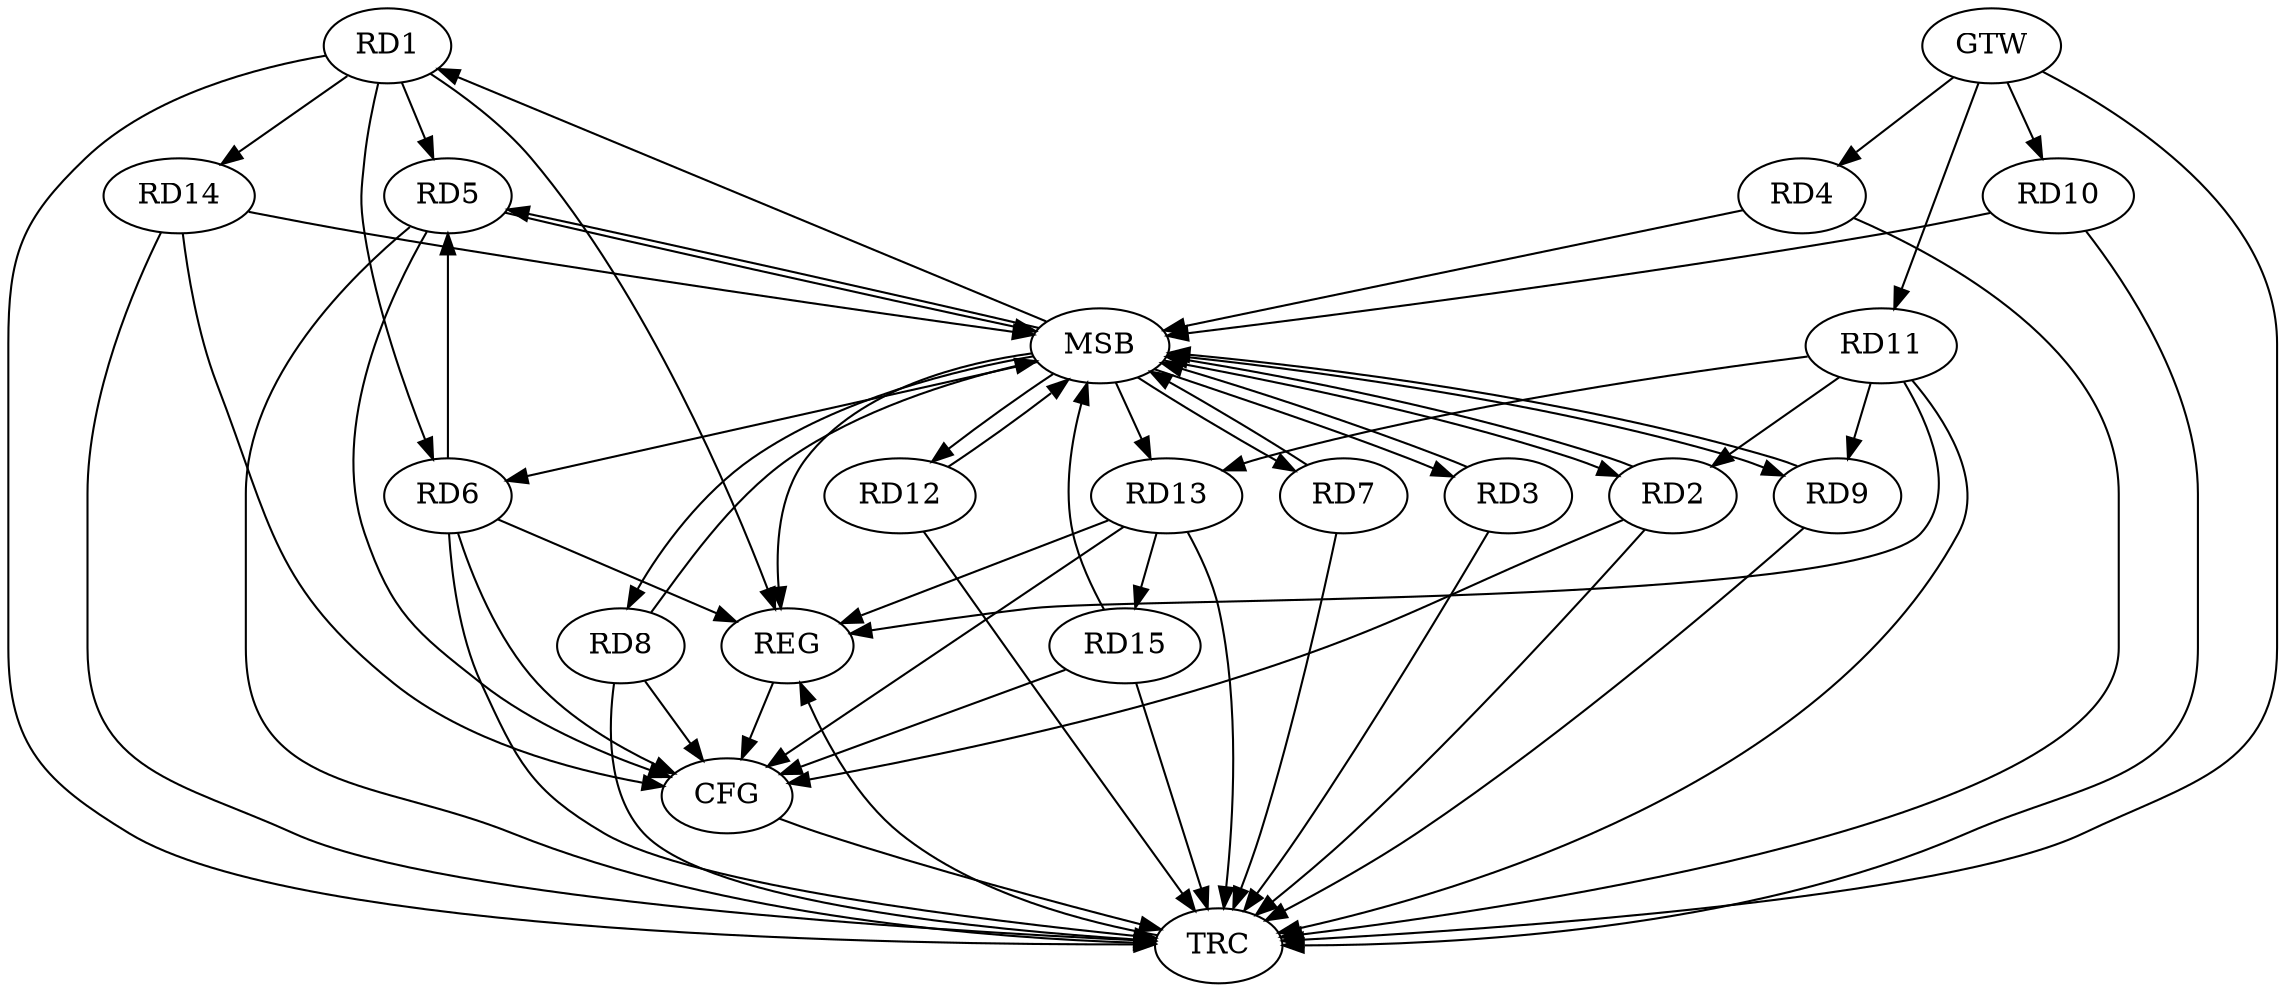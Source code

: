 strict digraph G {
  RD1 [ label="RD1" ];
  RD2 [ label="RD2" ];
  RD3 [ label="RD3" ];
  RD4 [ label="RD4" ];
  RD5 [ label="RD5" ];
  RD6 [ label="RD6" ];
  RD7 [ label="RD7" ];
  RD8 [ label="RD8" ];
  RD9 [ label="RD9" ];
  RD10 [ label="RD10" ];
  RD11 [ label="RD11" ];
  RD12 [ label="RD12" ];
  RD13 [ label="RD13" ];
  RD14 [ label="RD14" ];
  RD15 [ label="RD15" ];
  GTW [ label="GTW" ];
  REG [ label="REG" ];
  MSB [ label="MSB" ];
  CFG [ label="CFG" ];
  TRC [ label="TRC" ];
  RD1 -> RD5;
  RD1 -> RD6;
  RD1 -> RD14;
  RD11 -> RD2;
  RD6 -> RD5;
  RD11 -> RD9;
  RD11 -> RD13;
  RD13 -> RD15;
  GTW -> RD4;
  GTW -> RD10;
  GTW -> RD11;
  RD1 -> REG;
  RD6 -> REG;
  RD11 -> REG;
  RD13 -> REG;
  RD2 -> MSB;
  MSB -> RD7;
  MSB -> REG;
  RD3 -> MSB;
  MSB -> RD6;
  MSB -> RD8;
  MSB -> RD13;
  RD4 -> MSB;
  RD5 -> MSB;
  RD7 -> MSB;
  MSB -> RD12;
  RD8 -> MSB;
  RD9 -> MSB;
  MSB -> RD2;
  RD10 -> MSB;
  MSB -> RD3;
  MSB -> RD9;
  RD12 -> MSB;
  MSB -> RD1;
  RD14 -> MSB;
  RD15 -> MSB;
  MSB -> RD5;
  RD6 -> CFG;
  RD15 -> CFG;
  RD8 -> CFG;
  RD2 -> CFG;
  RD13 -> CFG;
  RD14 -> CFG;
  RD5 -> CFG;
  REG -> CFG;
  RD1 -> TRC;
  RD2 -> TRC;
  RD3 -> TRC;
  RD4 -> TRC;
  RD5 -> TRC;
  RD6 -> TRC;
  RD7 -> TRC;
  RD8 -> TRC;
  RD9 -> TRC;
  RD10 -> TRC;
  RD11 -> TRC;
  RD12 -> TRC;
  RD13 -> TRC;
  RD14 -> TRC;
  RD15 -> TRC;
  GTW -> TRC;
  CFG -> TRC;
  TRC -> REG;
}
